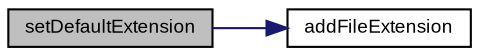 digraph "setDefaultExtension"
{
  bgcolor="transparent";
  edge [fontname="Arial",fontsize="9",labelfontname="Arial",labelfontsize="9"];
  node [fontname="Arial",fontsize="9",shape=record];
  rankdir="LR";
  Node1 [label="setDefaultExtension",height=0.2,width=0.4,color="black", fillcolor="grey75", style="filled" fontcolor="black"];
  Node1 -> Node2 [color="midnightblue",fontsize="9",style="solid",fontname="Arial"];
  Node2 [label="addFileExtension",height=0.2,width=0.4,color="black",URL="$class_v_s_t_g_u_i_1_1_c_new_file_selector.html#ab379f4e03e9fe650ea8bbf7d5da8b42f",tooltip="add a file extension "];
}
